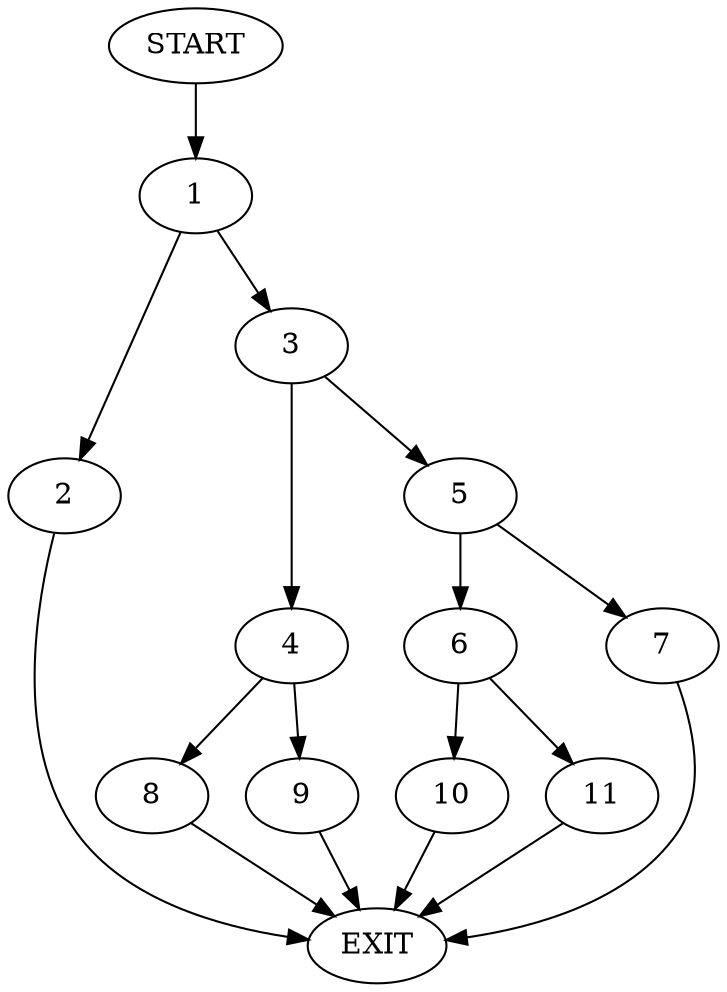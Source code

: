digraph {
0 [label="START"]
12 [label="EXIT"]
0 -> 1
1 -> 2
1 -> 3
3 -> 4
3 -> 5
2 -> 12
5 -> 6
5 -> 7
4 -> 8
4 -> 9
8 -> 12
9 -> 12
7 -> 12
6 -> 10
6 -> 11
11 -> 12
10 -> 12
}
